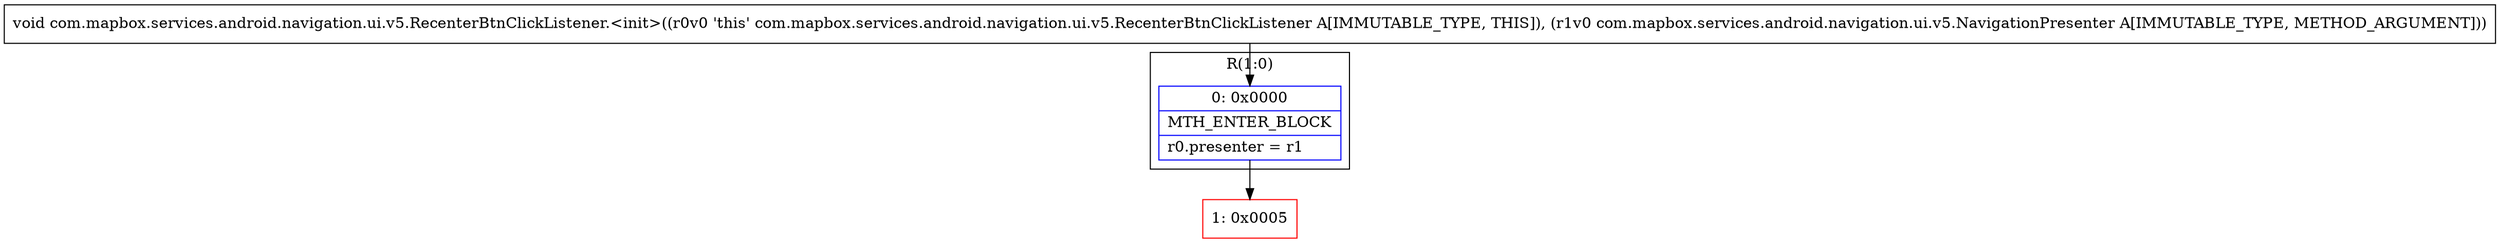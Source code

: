 digraph "CFG forcom.mapbox.services.android.navigation.ui.v5.RecenterBtnClickListener.\<init\>(Lcom\/mapbox\/services\/android\/navigation\/ui\/v5\/NavigationPresenter;)V" {
subgraph cluster_Region_1478342166 {
label = "R(1:0)";
node [shape=record,color=blue];
Node_0 [shape=record,label="{0\:\ 0x0000|MTH_ENTER_BLOCK\l|r0.presenter = r1\l}"];
}
Node_1 [shape=record,color=red,label="{1\:\ 0x0005}"];
MethodNode[shape=record,label="{void com.mapbox.services.android.navigation.ui.v5.RecenterBtnClickListener.\<init\>((r0v0 'this' com.mapbox.services.android.navigation.ui.v5.RecenterBtnClickListener A[IMMUTABLE_TYPE, THIS]), (r1v0 com.mapbox.services.android.navigation.ui.v5.NavigationPresenter A[IMMUTABLE_TYPE, METHOD_ARGUMENT])) }"];
MethodNode -> Node_0;
Node_0 -> Node_1;
}

